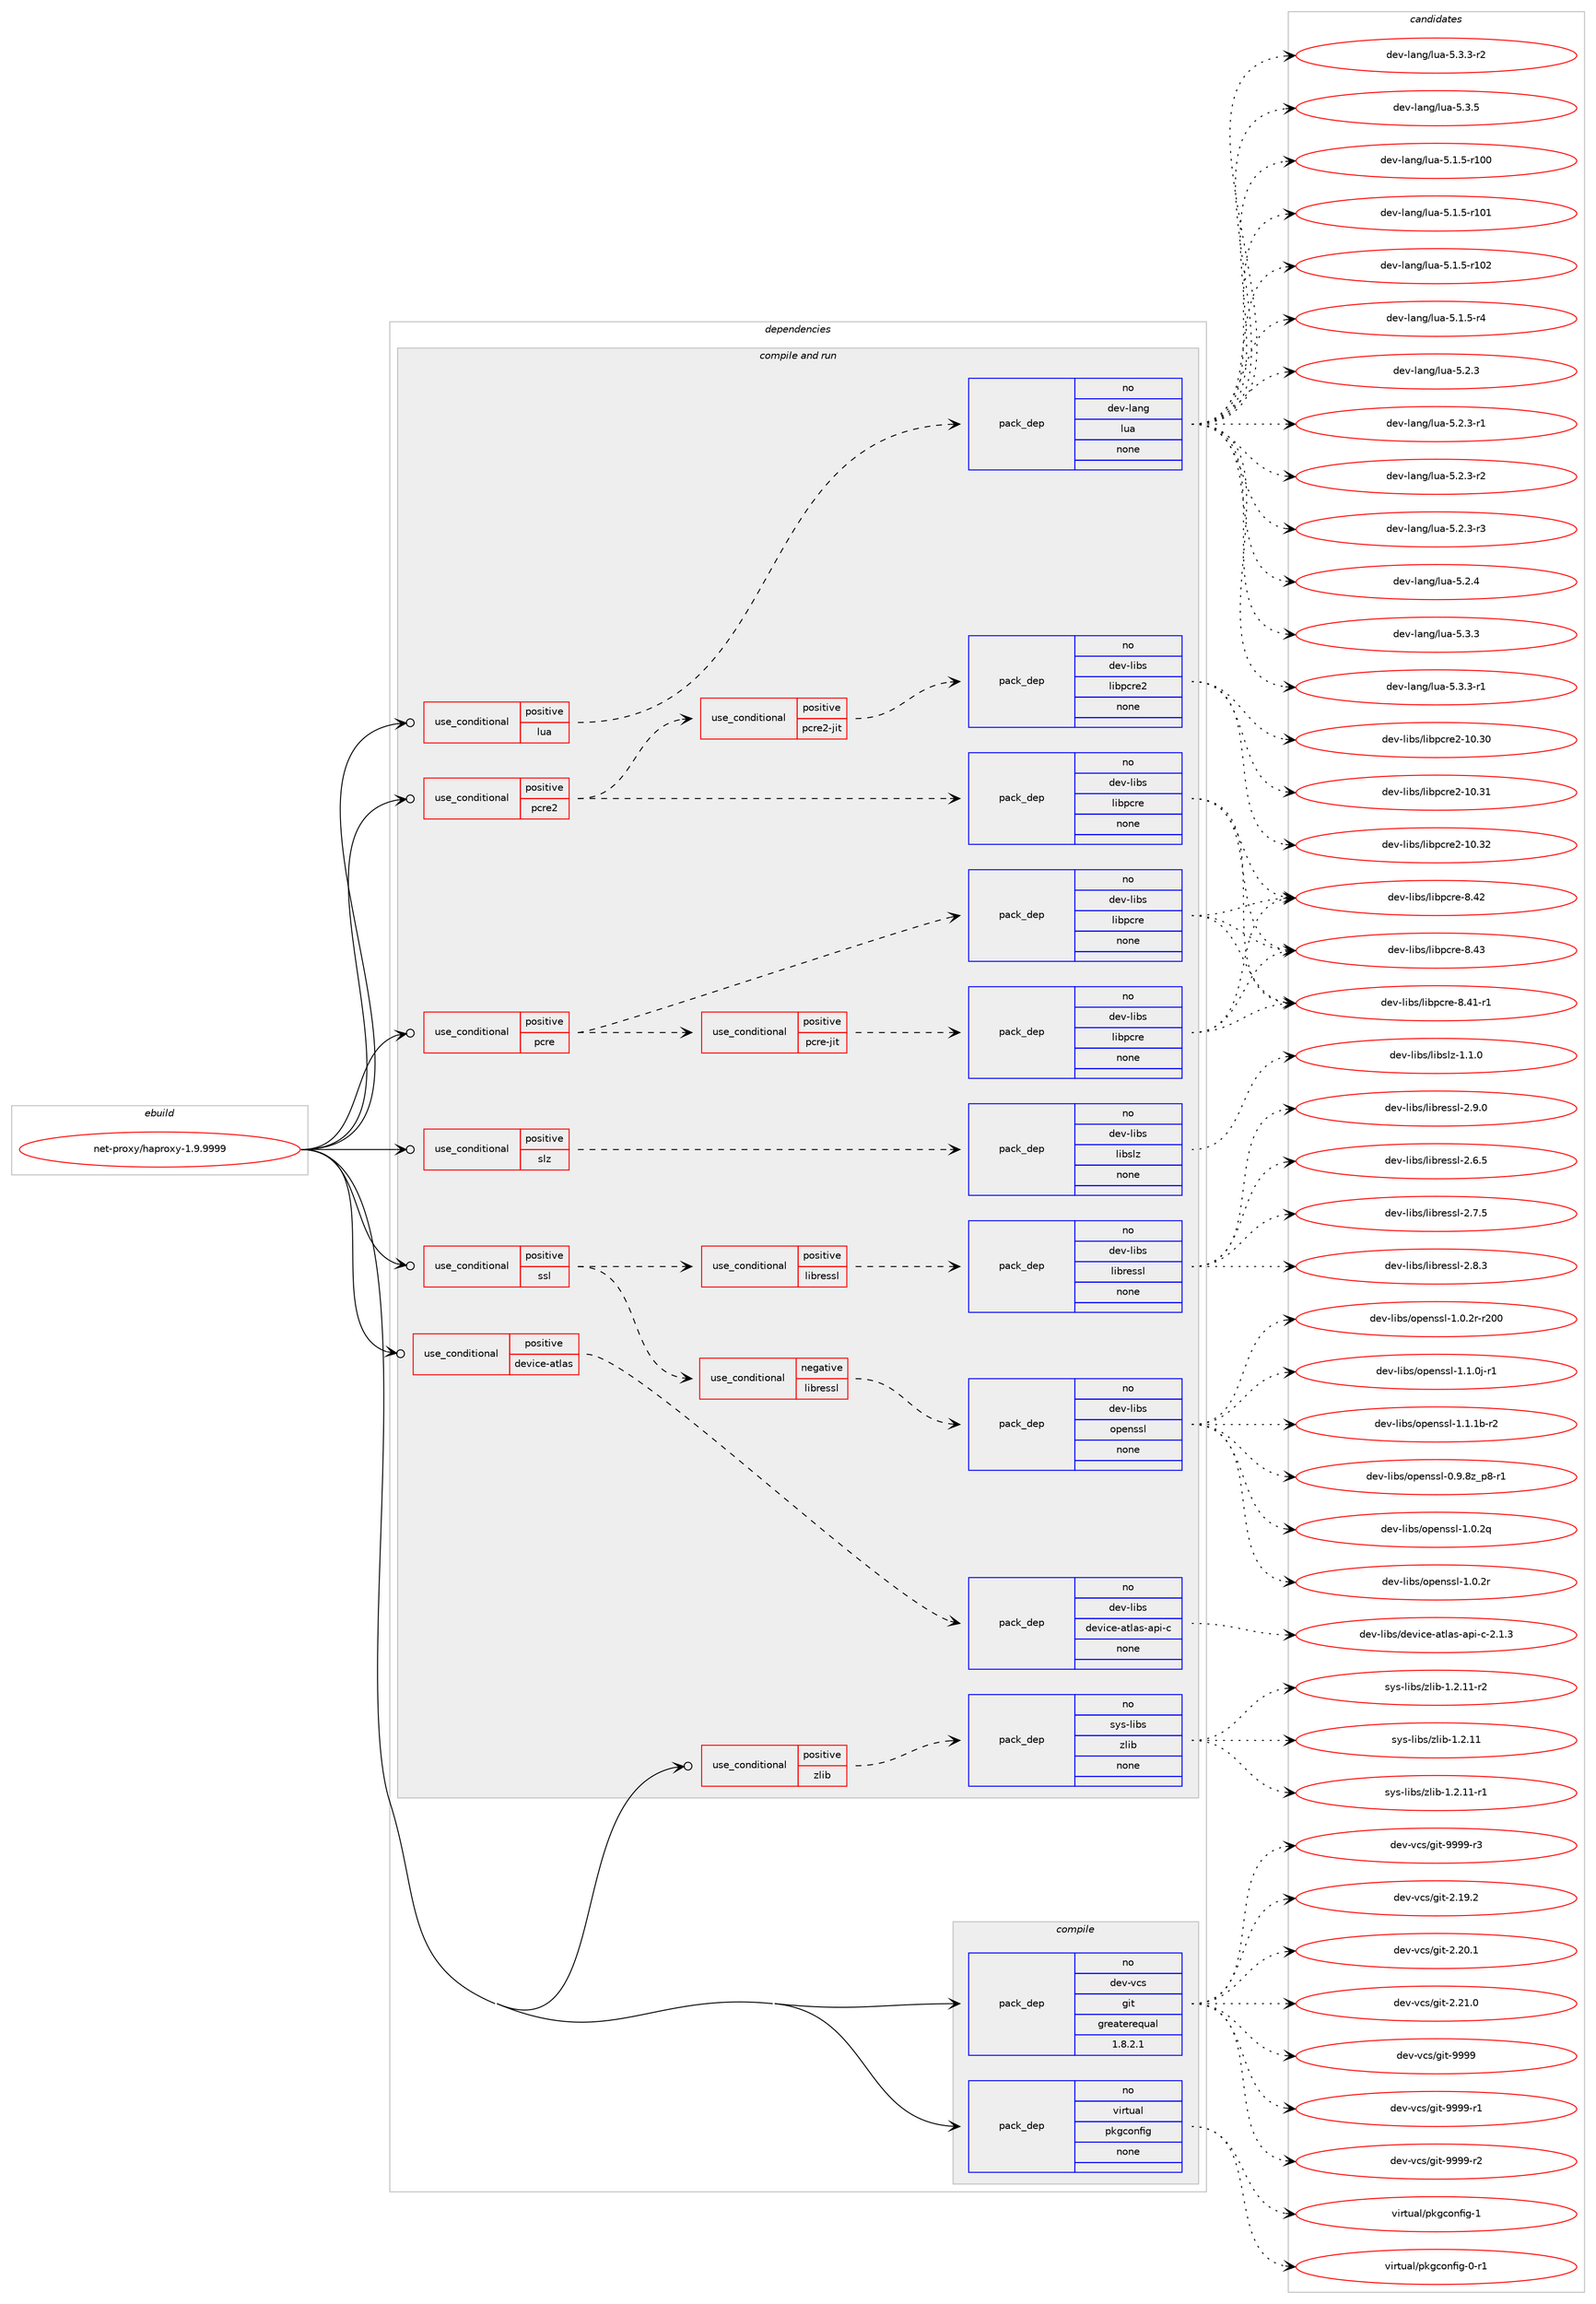 digraph prolog {

# *************
# Graph options
# *************

newrank=true;
concentrate=true;
compound=true;
graph [rankdir=LR,fontname=Helvetica,fontsize=10,ranksep=1.5];#, ranksep=2.5, nodesep=0.2];
edge  [arrowhead=vee];
node  [fontname=Helvetica,fontsize=10];

# **********
# The ebuild
# **********

subgraph cluster_leftcol {
color=gray;
rank=same;
label=<<i>ebuild</i>>;
id [label="net-proxy/haproxy-1.9.9999", color=red, width=4, href="../net-proxy/haproxy-1.9.9999.svg"];
}

# ****************
# The dependencies
# ****************

subgraph cluster_midcol {
color=gray;
label=<<i>dependencies</i>>;
subgraph cluster_compile {
fillcolor="#eeeeee";
style=filled;
label=<<i>compile</i>>;
subgraph pack1199644 {
dependency1677628 [label=<<TABLE BORDER="0" CELLBORDER="1" CELLSPACING="0" CELLPADDING="4" WIDTH="220"><TR><TD ROWSPAN="6" CELLPADDING="30">pack_dep</TD></TR><TR><TD WIDTH="110">no</TD></TR><TR><TD>dev-vcs</TD></TR><TR><TD>git</TD></TR><TR><TD>greaterequal</TD></TR><TR><TD>1.8.2.1</TD></TR></TABLE>>, shape=none, color=blue];
}
id:e -> dependency1677628:w [weight=20,style="solid",arrowhead="vee"];
subgraph pack1199645 {
dependency1677629 [label=<<TABLE BORDER="0" CELLBORDER="1" CELLSPACING="0" CELLPADDING="4" WIDTH="220"><TR><TD ROWSPAN="6" CELLPADDING="30">pack_dep</TD></TR><TR><TD WIDTH="110">no</TD></TR><TR><TD>virtual</TD></TR><TR><TD>pkgconfig</TD></TR><TR><TD>none</TD></TR><TR><TD></TD></TR></TABLE>>, shape=none, color=blue];
}
id:e -> dependency1677629:w [weight=20,style="solid",arrowhead="vee"];
}
subgraph cluster_compileandrun {
fillcolor="#eeeeee";
style=filled;
label=<<i>compile and run</i>>;
subgraph cond450559 {
dependency1677630 [label=<<TABLE BORDER="0" CELLBORDER="1" CELLSPACING="0" CELLPADDING="4"><TR><TD ROWSPAN="3" CELLPADDING="10">use_conditional</TD></TR><TR><TD>positive</TD></TR><TR><TD>device-atlas</TD></TR></TABLE>>, shape=none, color=red];
subgraph pack1199646 {
dependency1677631 [label=<<TABLE BORDER="0" CELLBORDER="1" CELLSPACING="0" CELLPADDING="4" WIDTH="220"><TR><TD ROWSPAN="6" CELLPADDING="30">pack_dep</TD></TR><TR><TD WIDTH="110">no</TD></TR><TR><TD>dev-libs</TD></TR><TR><TD>device-atlas-api-c</TD></TR><TR><TD>none</TD></TR><TR><TD></TD></TR></TABLE>>, shape=none, color=blue];
}
dependency1677630:e -> dependency1677631:w [weight=20,style="dashed",arrowhead="vee"];
}
id:e -> dependency1677630:w [weight=20,style="solid",arrowhead="odotvee"];
subgraph cond450560 {
dependency1677632 [label=<<TABLE BORDER="0" CELLBORDER="1" CELLSPACING="0" CELLPADDING="4"><TR><TD ROWSPAN="3" CELLPADDING="10">use_conditional</TD></TR><TR><TD>positive</TD></TR><TR><TD>lua</TD></TR></TABLE>>, shape=none, color=red];
subgraph pack1199647 {
dependency1677633 [label=<<TABLE BORDER="0" CELLBORDER="1" CELLSPACING="0" CELLPADDING="4" WIDTH="220"><TR><TD ROWSPAN="6" CELLPADDING="30">pack_dep</TD></TR><TR><TD WIDTH="110">no</TD></TR><TR><TD>dev-lang</TD></TR><TR><TD>lua</TD></TR><TR><TD>none</TD></TR><TR><TD></TD></TR></TABLE>>, shape=none, color=blue];
}
dependency1677632:e -> dependency1677633:w [weight=20,style="dashed",arrowhead="vee"];
}
id:e -> dependency1677632:w [weight=20,style="solid",arrowhead="odotvee"];
subgraph cond450561 {
dependency1677634 [label=<<TABLE BORDER="0" CELLBORDER="1" CELLSPACING="0" CELLPADDING="4"><TR><TD ROWSPAN="3" CELLPADDING="10">use_conditional</TD></TR><TR><TD>positive</TD></TR><TR><TD>pcre</TD></TR></TABLE>>, shape=none, color=red];
subgraph pack1199648 {
dependency1677635 [label=<<TABLE BORDER="0" CELLBORDER="1" CELLSPACING="0" CELLPADDING="4" WIDTH="220"><TR><TD ROWSPAN="6" CELLPADDING="30">pack_dep</TD></TR><TR><TD WIDTH="110">no</TD></TR><TR><TD>dev-libs</TD></TR><TR><TD>libpcre</TD></TR><TR><TD>none</TD></TR><TR><TD></TD></TR></TABLE>>, shape=none, color=blue];
}
dependency1677634:e -> dependency1677635:w [weight=20,style="dashed",arrowhead="vee"];
subgraph cond450562 {
dependency1677636 [label=<<TABLE BORDER="0" CELLBORDER="1" CELLSPACING="0" CELLPADDING="4"><TR><TD ROWSPAN="3" CELLPADDING="10">use_conditional</TD></TR><TR><TD>positive</TD></TR><TR><TD>pcre-jit</TD></TR></TABLE>>, shape=none, color=red];
subgraph pack1199649 {
dependency1677637 [label=<<TABLE BORDER="0" CELLBORDER="1" CELLSPACING="0" CELLPADDING="4" WIDTH="220"><TR><TD ROWSPAN="6" CELLPADDING="30">pack_dep</TD></TR><TR><TD WIDTH="110">no</TD></TR><TR><TD>dev-libs</TD></TR><TR><TD>libpcre</TD></TR><TR><TD>none</TD></TR><TR><TD></TD></TR></TABLE>>, shape=none, color=blue];
}
dependency1677636:e -> dependency1677637:w [weight=20,style="dashed",arrowhead="vee"];
}
dependency1677634:e -> dependency1677636:w [weight=20,style="dashed",arrowhead="vee"];
}
id:e -> dependency1677634:w [weight=20,style="solid",arrowhead="odotvee"];
subgraph cond450563 {
dependency1677638 [label=<<TABLE BORDER="0" CELLBORDER="1" CELLSPACING="0" CELLPADDING="4"><TR><TD ROWSPAN="3" CELLPADDING="10">use_conditional</TD></TR><TR><TD>positive</TD></TR><TR><TD>pcre2</TD></TR></TABLE>>, shape=none, color=red];
subgraph pack1199650 {
dependency1677639 [label=<<TABLE BORDER="0" CELLBORDER="1" CELLSPACING="0" CELLPADDING="4" WIDTH="220"><TR><TD ROWSPAN="6" CELLPADDING="30">pack_dep</TD></TR><TR><TD WIDTH="110">no</TD></TR><TR><TD>dev-libs</TD></TR><TR><TD>libpcre</TD></TR><TR><TD>none</TD></TR><TR><TD></TD></TR></TABLE>>, shape=none, color=blue];
}
dependency1677638:e -> dependency1677639:w [weight=20,style="dashed",arrowhead="vee"];
subgraph cond450564 {
dependency1677640 [label=<<TABLE BORDER="0" CELLBORDER="1" CELLSPACING="0" CELLPADDING="4"><TR><TD ROWSPAN="3" CELLPADDING="10">use_conditional</TD></TR><TR><TD>positive</TD></TR><TR><TD>pcre2-jit</TD></TR></TABLE>>, shape=none, color=red];
subgraph pack1199651 {
dependency1677641 [label=<<TABLE BORDER="0" CELLBORDER="1" CELLSPACING="0" CELLPADDING="4" WIDTH="220"><TR><TD ROWSPAN="6" CELLPADDING="30">pack_dep</TD></TR><TR><TD WIDTH="110">no</TD></TR><TR><TD>dev-libs</TD></TR><TR><TD>libpcre2</TD></TR><TR><TD>none</TD></TR><TR><TD></TD></TR></TABLE>>, shape=none, color=blue];
}
dependency1677640:e -> dependency1677641:w [weight=20,style="dashed",arrowhead="vee"];
}
dependency1677638:e -> dependency1677640:w [weight=20,style="dashed",arrowhead="vee"];
}
id:e -> dependency1677638:w [weight=20,style="solid",arrowhead="odotvee"];
subgraph cond450565 {
dependency1677642 [label=<<TABLE BORDER="0" CELLBORDER="1" CELLSPACING="0" CELLPADDING="4"><TR><TD ROWSPAN="3" CELLPADDING="10">use_conditional</TD></TR><TR><TD>positive</TD></TR><TR><TD>slz</TD></TR></TABLE>>, shape=none, color=red];
subgraph pack1199652 {
dependency1677643 [label=<<TABLE BORDER="0" CELLBORDER="1" CELLSPACING="0" CELLPADDING="4" WIDTH="220"><TR><TD ROWSPAN="6" CELLPADDING="30">pack_dep</TD></TR><TR><TD WIDTH="110">no</TD></TR><TR><TD>dev-libs</TD></TR><TR><TD>libslz</TD></TR><TR><TD>none</TD></TR><TR><TD></TD></TR></TABLE>>, shape=none, color=blue];
}
dependency1677642:e -> dependency1677643:w [weight=20,style="dashed",arrowhead="vee"];
}
id:e -> dependency1677642:w [weight=20,style="solid",arrowhead="odotvee"];
subgraph cond450566 {
dependency1677644 [label=<<TABLE BORDER="0" CELLBORDER="1" CELLSPACING="0" CELLPADDING="4"><TR><TD ROWSPAN="3" CELLPADDING="10">use_conditional</TD></TR><TR><TD>positive</TD></TR><TR><TD>ssl</TD></TR></TABLE>>, shape=none, color=red];
subgraph cond450567 {
dependency1677645 [label=<<TABLE BORDER="0" CELLBORDER="1" CELLSPACING="0" CELLPADDING="4"><TR><TD ROWSPAN="3" CELLPADDING="10">use_conditional</TD></TR><TR><TD>negative</TD></TR><TR><TD>libressl</TD></TR></TABLE>>, shape=none, color=red];
subgraph pack1199653 {
dependency1677646 [label=<<TABLE BORDER="0" CELLBORDER="1" CELLSPACING="0" CELLPADDING="4" WIDTH="220"><TR><TD ROWSPAN="6" CELLPADDING="30">pack_dep</TD></TR><TR><TD WIDTH="110">no</TD></TR><TR><TD>dev-libs</TD></TR><TR><TD>openssl</TD></TR><TR><TD>none</TD></TR><TR><TD></TD></TR></TABLE>>, shape=none, color=blue];
}
dependency1677645:e -> dependency1677646:w [weight=20,style="dashed",arrowhead="vee"];
}
dependency1677644:e -> dependency1677645:w [weight=20,style="dashed",arrowhead="vee"];
subgraph cond450568 {
dependency1677647 [label=<<TABLE BORDER="0" CELLBORDER="1" CELLSPACING="0" CELLPADDING="4"><TR><TD ROWSPAN="3" CELLPADDING="10">use_conditional</TD></TR><TR><TD>positive</TD></TR><TR><TD>libressl</TD></TR></TABLE>>, shape=none, color=red];
subgraph pack1199654 {
dependency1677648 [label=<<TABLE BORDER="0" CELLBORDER="1" CELLSPACING="0" CELLPADDING="4" WIDTH="220"><TR><TD ROWSPAN="6" CELLPADDING="30">pack_dep</TD></TR><TR><TD WIDTH="110">no</TD></TR><TR><TD>dev-libs</TD></TR><TR><TD>libressl</TD></TR><TR><TD>none</TD></TR><TR><TD></TD></TR></TABLE>>, shape=none, color=blue];
}
dependency1677647:e -> dependency1677648:w [weight=20,style="dashed",arrowhead="vee"];
}
dependency1677644:e -> dependency1677647:w [weight=20,style="dashed",arrowhead="vee"];
}
id:e -> dependency1677644:w [weight=20,style="solid",arrowhead="odotvee"];
subgraph cond450569 {
dependency1677649 [label=<<TABLE BORDER="0" CELLBORDER="1" CELLSPACING="0" CELLPADDING="4"><TR><TD ROWSPAN="3" CELLPADDING="10">use_conditional</TD></TR><TR><TD>positive</TD></TR><TR><TD>zlib</TD></TR></TABLE>>, shape=none, color=red];
subgraph pack1199655 {
dependency1677650 [label=<<TABLE BORDER="0" CELLBORDER="1" CELLSPACING="0" CELLPADDING="4" WIDTH="220"><TR><TD ROWSPAN="6" CELLPADDING="30">pack_dep</TD></TR><TR><TD WIDTH="110">no</TD></TR><TR><TD>sys-libs</TD></TR><TR><TD>zlib</TD></TR><TR><TD>none</TD></TR><TR><TD></TD></TR></TABLE>>, shape=none, color=blue];
}
dependency1677649:e -> dependency1677650:w [weight=20,style="dashed",arrowhead="vee"];
}
id:e -> dependency1677649:w [weight=20,style="solid",arrowhead="odotvee"];
}
subgraph cluster_run {
fillcolor="#eeeeee";
style=filled;
label=<<i>run</i>>;
}
}

# **************
# The candidates
# **************

subgraph cluster_choices {
rank=same;
color=gray;
label=<<i>candidates</i>>;

subgraph choice1199644 {
color=black;
nodesep=1;
choice10010111845118991154710310511645504649574650 [label="dev-vcs/git-2.19.2", color=red, width=4,href="../dev-vcs/git-2.19.2.svg"];
choice10010111845118991154710310511645504650484649 [label="dev-vcs/git-2.20.1", color=red, width=4,href="../dev-vcs/git-2.20.1.svg"];
choice10010111845118991154710310511645504650494648 [label="dev-vcs/git-2.21.0", color=red, width=4,href="../dev-vcs/git-2.21.0.svg"];
choice1001011184511899115471031051164557575757 [label="dev-vcs/git-9999", color=red, width=4,href="../dev-vcs/git-9999.svg"];
choice10010111845118991154710310511645575757574511449 [label="dev-vcs/git-9999-r1", color=red, width=4,href="../dev-vcs/git-9999-r1.svg"];
choice10010111845118991154710310511645575757574511450 [label="dev-vcs/git-9999-r2", color=red, width=4,href="../dev-vcs/git-9999-r2.svg"];
choice10010111845118991154710310511645575757574511451 [label="dev-vcs/git-9999-r3", color=red, width=4,href="../dev-vcs/git-9999-r3.svg"];
dependency1677628:e -> choice10010111845118991154710310511645504649574650:w [style=dotted,weight="100"];
dependency1677628:e -> choice10010111845118991154710310511645504650484649:w [style=dotted,weight="100"];
dependency1677628:e -> choice10010111845118991154710310511645504650494648:w [style=dotted,weight="100"];
dependency1677628:e -> choice1001011184511899115471031051164557575757:w [style=dotted,weight="100"];
dependency1677628:e -> choice10010111845118991154710310511645575757574511449:w [style=dotted,weight="100"];
dependency1677628:e -> choice10010111845118991154710310511645575757574511450:w [style=dotted,weight="100"];
dependency1677628:e -> choice10010111845118991154710310511645575757574511451:w [style=dotted,weight="100"];
}
subgraph choice1199645 {
color=black;
nodesep=1;
choice11810511411611797108471121071039911111010210510345484511449 [label="virtual/pkgconfig-0-r1", color=red, width=4,href="../virtual/pkgconfig-0-r1.svg"];
choice1181051141161179710847112107103991111101021051034549 [label="virtual/pkgconfig-1", color=red, width=4,href="../virtual/pkgconfig-1.svg"];
dependency1677629:e -> choice11810511411611797108471121071039911111010210510345484511449:w [style=dotted,weight="100"];
dependency1677629:e -> choice1181051141161179710847112107103991111101021051034549:w [style=dotted,weight="100"];
}
subgraph choice1199646 {
color=black;
nodesep=1;
choice1001011184510810598115471001011181059910145971161089711545971121054599455046494651 [label="dev-libs/device-atlas-api-c-2.1.3", color=red, width=4,href="../dev-libs/device-atlas-api-c-2.1.3.svg"];
dependency1677631:e -> choice1001011184510810598115471001011181059910145971161089711545971121054599455046494651:w [style=dotted,weight="100"];
}
subgraph choice1199647 {
color=black;
nodesep=1;
choice1001011184510897110103471081179745534649465345114494848 [label="dev-lang/lua-5.1.5-r100", color=red, width=4,href="../dev-lang/lua-5.1.5-r100.svg"];
choice1001011184510897110103471081179745534649465345114494849 [label="dev-lang/lua-5.1.5-r101", color=red, width=4,href="../dev-lang/lua-5.1.5-r101.svg"];
choice1001011184510897110103471081179745534649465345114494850 [label="dev-lang/lua-5.1.5-r102", color=red, width=4,href="../dev-lang/lua-5.1.5-r102.svg"];
choice100101118451089711010347108117974553464946534511452 [label="dev-lang/lua-5.1.5-r4", color=red, width=4,href="../dev-lang/lua-5.1.5-r4.svg"];
choice10010111845108971101034710811797455346504651 [label="dev-lang/lua-5.2.3", color=red, width=4,href="../dev-lang/lua-5.2.3.svg"];
choice100101118451089711010347108117974553465046514511449 [label="dev-lang/lua-5.2.3-r1", color=red, width=4,href="../dev-lang/lua-5.2.3-r1.svg"];
choice100101118451089711010347108117974553465046514511450 [label="dev-lang/lua-5.2.3-r2", color=red, width=4,href="../dev-lang/lua-5.2.3-r2.svg"];
choice100101118451089711010347108117974553465046514511451 [label="dev-lang/lua-5.2.3-r3", color=red, width=4,href="../dev-lang/lua-5.2.3-r3.svg"];
choice10010111845108971101034710811797455346504652 [label="dev-lang/lua-5.2.4", color=red, width=4,href="../dev-lang/lua-5.2.4.svg"];
choice10010111845108971101034710811797455346514651 [label="dev-lang/lua-5.3.3", color=red, width=4,href="../dev-lang/lua-5.3.3.svg"];
choice100101118451089711010347108117974553465146514511449 [label="dev-lang/lua-5.3.3-r1", color=red, width=4,href="../dev-lang/lua-5.3.3-r1.svg"];
choice100101118451089711010347108117974553465146514511450 [label="dev-lang/lua-5.3.3-r2", color=red, width=4,href="../dev-lang/lua-5.3.3-r2.svg"];
choice10010111845108971101034710811797455346514653 [label="dev-lang/lua-5.3.5", color=red, width=4,href="../dev-lang/lua-5.3.5.svg"];
dependency1677633:e -> choice1001011184510897110103471081179745534649465345114494848:w [style=dotted,weight="100"];
dependency1677633:e -> choice1001011184510897110103471081179745534649465345114494849:w [style=dotted,weight="100"];
dependency1677633:e -> choice1001011184510897110103471081179745534649465345114494850:w [style=dotted,weight="100"];
dependency1677633:e -> choice100101118451089711010347108117974553464946534511452:w [style=dotted,weight="100"];
dependency1677633:e -> choice10010111845108971101034710811797455346504651:w [style=dotted,weight="100"];
dependency1677633:e -> choice100101118451089711010347108117974553465046514511449:w [style=dotted,weight="100"];
dependency1677633:e -> choice100101118451089711010347108117974553465046514511450:w [style=dotted,weight="100"];
dependency1677633:e -> choice100101118451089711010347108117974553465046514511451:w [style=dotted,weight="100"];
dependency1677633:e -> choice10010111845108971101034710811797455346504652:w [style=dotted,weight="100"];
dependency1677633:e -> choice10010111845108971101034710811797455346514651:w [style=dotted,weight="100"];
dependency1677633:e -> choice100101118451089711010347108117974553465146514511449:w [style=dotted,weight="100"];
dependency1677633:e -> choice100101118451089711010347108117974553465146514511450:w [style=dotted,weight="100"];
dependency1677633:e -> choice10010111845108971101034710811797455346514653:w [style=dotted,weight="100"];
}
subgraph choice1199648 {
color=black;
nodesep=1;
choice100101118451081059811547108105981129911410145564652494511449 [label="dev-libs/libpcre-8.41-r1", color=red, width=4,href="../dev-libs/libpcre-8.41-r1.svg"];
choice10010111845108105981154710810598112991141014556465250 [label="dev-libs/libpcre-8.42", color=red, width=4,href="../dev-libs/libpcre-8.42.svg"];
choice10010111845108105981154710810598112991141014556465251 [label="dev-libs/libpcre-8.43", color=red, width=4,href="../dev-libs/libpcre-8.43.svg"];
dependency1677635:e -> choice100101118451081059811547108105981129911410145564652494511449:w [style=dotted,weight="100"];
dependency1677635:e -> choice10010111845108105981154710810598112991141014556465250:w [style=dotted,weight="100"];
dependency1677635:e -> choice10010111845108105981154710810598112991141014556465251:w [style=dotted,weight="100"];
}
subgraph choice1199649 {
color=black;
nodesep=1;
choice100101118451081059811547108105981129911410145564652494511449 [label="dev-libs/libpcre-8.41-r1", color=red, width=4,href="../dev-libs/libpcre-8.41-r1.svg"];
choice10010111845108105981154710810598112991141014556465250 [label="dev-libs/libpcre-8.42", color=red, width=4,href="../dev-libs/libpcre-8.42.svg"];
choice10010111845108105981154710810598112991141014556465251 [label="dev-libs/libpcre-8.43", color=red, width=4,href="../dev-libs/libpcre-8.43.svg"];
dependency1677637:e -> choice100101118451081059811547108105981129911410145564652494511449:w [style=dotted,weight="100"];
dependency1677637:e -> choice10010111845108105981154710810598112991141014556465250:w [style=dotted,weight="100"];
dependency1677637:e -> choice10010111845108105981154710810598112991141014556465251:w [style=dotted,weight="100"];
}
subgraph choice1199650 {
color=black;
nodesep=1;
choice100101118451081059811547108105981129911410145564652494511449 [label="dev-libs/libpcre-8.41-r1", color=red, width=4,href="../dev-libs/libpcre-8.41-r1.svg"];
choice10010111845108105981154710810598112991141014556465250 [label="dev-libs/libpcre-8.42", color=red, width=4,href="../dev-libs/libpcre-8.42.svg"];
choice10010111845108105981154710810598112991141014556465251 [label="dev-libs/libpcre-8.43", color=red, width=4,href="../dev-libs/libpcre-8.43.svg"];
dependency1677639:e -> choice100101118451081059811547108105981129911410145564652494511449:w [style=dotted,weight="100"];
dependency1677639:e -> choice10010111845108105981154710810598112991141014556465250:w [style=dotted,weight="100"];
dependency1677639:e -> choice10010111845108105981154710810598112991141014556465251:w [style=dotted,weight="100"];
}
subgraph choice1199651 {
color=black;
nodesep=1;
choice100101118451081059811547108105981129911410150454948465148 [label="dev-libs/libpcre2-10.30", color=red, width=4,href="../dev-libs/libpcre2-10.30.svg"];
choice100101118451081059811547108105981129911410150454948465149 [label="dev-libs/libpcre2-10.31", color=red, width=4,href="../dev-libs/libpcre2-10.31.svg"];
choice100101118451081059811547108105981129911410150454948465150 [label="dev-libs/libpcre2-10.32", color=red, width=4,href="../dev-libs/libpcre2-10.32.svg"];
dependency1677641:e -> choice100101118451081059811547108105981129911410150454948465148:w [style=dotted,weight="100"];
dependency1677641:e -> choice100101118451081059811547108105981129911410150454948465149:w [style=dotted,weight="100"];
dependency1677641:e -> choice100101118451081059811547108105981129911410150454948465150:w [style=dotted,weight="100"];
}
subgraph choice1199652 {
color=black;
nodesep=1;
choice10010111845108105981154710810598115108122454946494648 [label="dev-libs/libslz-1.1.0", color=red, width=4,href="../dev-libs/libslz-1.1.0.svg"];
dependency1677643:e -> choice10010111845108105981154710810598115108122454946494648:w [style=dotted,weight="100"];
}
subgraph choice1199653 {
color=black;
nodesep=1;
choice10010111845108105981154711111210111011511510845484657465612295112564511449 [label="dev-libs/openssl-0.9.8z_p8-r1", color=red, width=4,href="../dev-libs/openssl-0.9.8z_p8-r1.svg"];
choice100101118451081059811547111112101110115115108454946484650113 [label="dev-libs/openssl-1.0.2q", color=red, width=4,href="../dev-libs/openssl-1.0.2q.svg"];
choice100101118451081059811547111112101110115115108454946484650114 [label="dev-libs/openssl-1.0.2r", color=red, width=4,href="../dev-libs/openssl-1.0.2r.svg"];
choice10010111845108105981154711111210111011511510845494648465011445114504848 [label="dev-libs/openssl-1.0.2r-r200", color=red, width=4,href="../dev-libs/openssl-1.0.2r-r200.svg"];
choice1001011184510810598115471111121011101151151084549464946481064511449 [label="dev-libs/openssl-1.1.0j-r1", color=red, width=4,href="../dev-libs/openssl-1.1.0j-r1.svg"];
choice100101118451081059811547111112101110115115108454946494649984511450 [label="dev-libs/openssl-1.1.1b-r2", color=red, width=4,href="../dev-libs/openssl-1.1.1b-r2.svg"];
dependency1677646:e -> choice10010111845108105981154711111210111011511510845484657465612295112564511449:w [style=dotted,weight="100"];
dependency1677646:e -> choice100101118451081059811547111112101110115115108454946484650113:w [style=dotted,weight="100"];
dependency1677646:e -> choice100101118451081059811547111112101110115115108454946484650114:w [style=dotted,weight="100"];
dependency1677646:e -> choice10010111845108105981154711111210111011511510845494648465011445114504848:w [style=dotted,weight="100"];
dependency1677646:e -> choice1001011184510810598115471111121011101151151084549464946481064511449:w [style=dotted,weight="100"];
dependency1677646:e -> choice100101118451081059811547111112101110115115108454946494649984511450:w [style=dotted,weight="100"];
}
subgraph choice1199654 {
color=black;
nodesep=1;
choice10010111845108105981154710810598114101115115108455046544653 [label="dev-libs/libressl-2.6.5", color=red, width=4,href="../dev-libs/libressl-2.6.5.svg"];
choice10010111845108105981154710810598114101115115108455046554653 [label="dev-libs/libressl-2.7.5", color=red, width=4,href="../dev-libs/libressl-2.7.5.svg"];
choice10010111845108105981154710810598114101115115108455046564651 [label="dev-libs/libressl-2.8.3", color=red, width=4,href="../dev-libs/libressl-2.8.3.svg"];
choice10010111845108105981154710810598114101115115108455046574648 [label="dev-libs/libressl-2.9.0", color=red, width=4,href="../dev-libs/libressl-2.9.0.svg"];
dependency1677648:e -> choice10010111845108105981154710810598114101115115108455046544653:w [style=dotted,weight="100"];
dependency1677648:e -> choice10010111845108105981154710810598114101115115108455046554653:w [style=dotted,weight="100"];
dependency1677648:e -> choice10010111845108105981154710810598114101115115108455046564651:w [style=dotted,weight="100"];
dependency1677648:e -> choice10010111845108105981154710810598114101115115108455046574648:w [style=dotted,weight="100"];
}
subgraph choice1199655 {
color=black;
nodesep=1;
choice1151211154510810598115471221081059845494650464949 [label="sys-libs/zlib-1.2.11", color=red, width=4,href="../sys-libs/zlib-1.2.11.svg"];
choice11512111545108105981154712210810598454946504649494511449 [label="sys-libs/zlib-1.2.11-r1", color=red, width=4,href="../sys-libs/zlib-1.2.11-r1.svg"];
choice11512111545108105981154712210810598454946504649494511450 [label="sys-libs/zlib-1.2.11-r2", color=red, width=4,href="../sys-libs/zlib-1.2.11-r2.svg"];
dependency1677650:e -> choice1151211154510810598115471221081059845494650464949:w [style=dotted,weight="100"];
dependency1677650:e -> choice11512111545108105981154712210810598454946504649494511449:w [style=dotted,weight="100"];
dependency1677650:e -> choice11512111545108105981154712210810598454946504649494511450:w [style=dotted,weight="100"];
}
}

}
